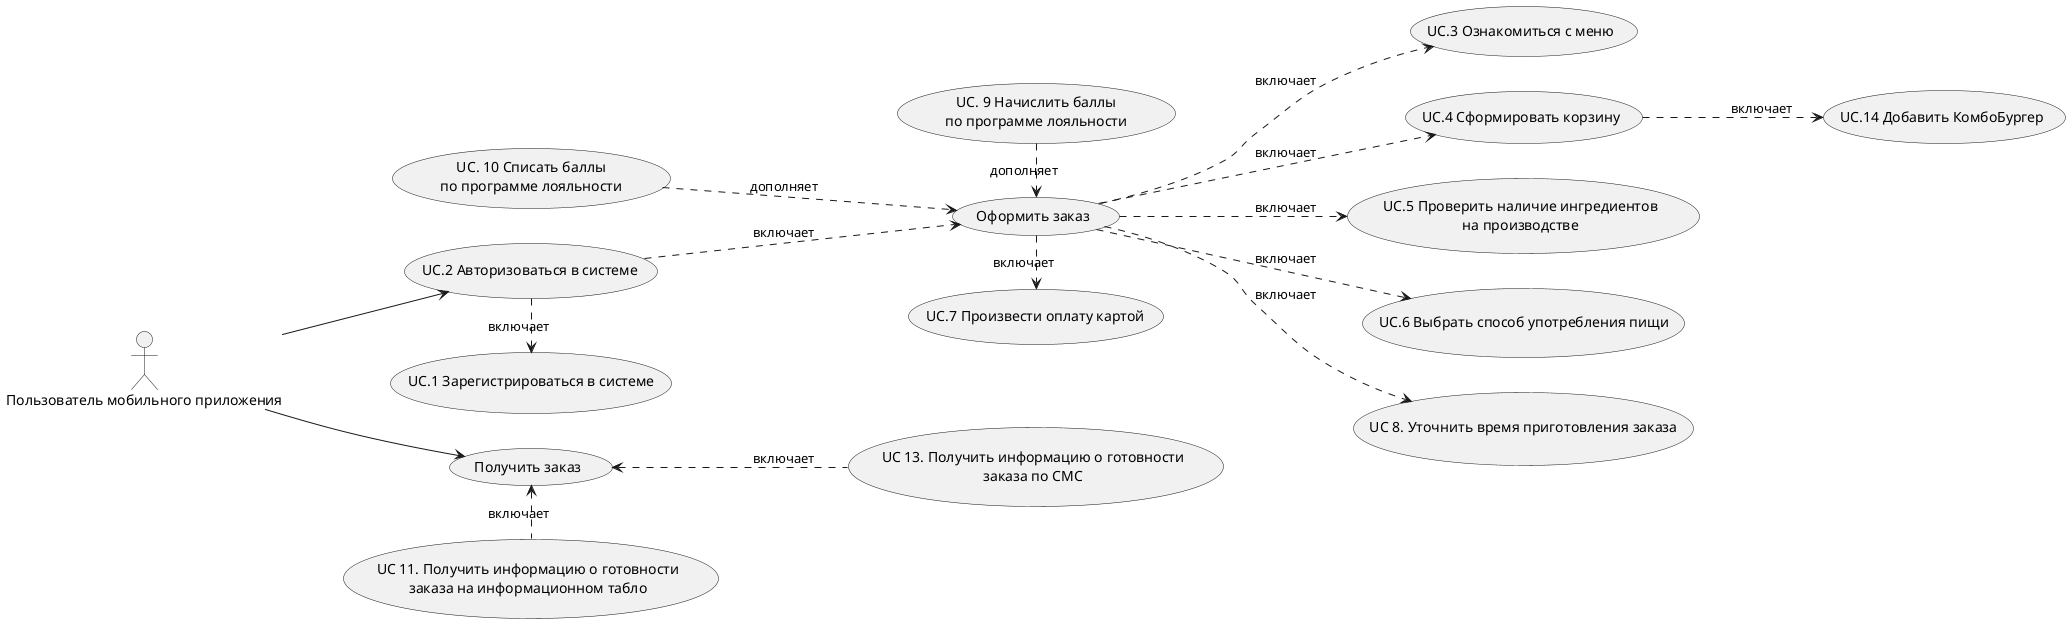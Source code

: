 
@startuml 04_USCASE
left to right direction
actor "Пользователь мобильного приложения" as User

usecase UC0 as "Оформить заказ"
usecase UC1 as "UC.1 Зарегистрироваться в системе"
usecase UC2 as "UC.2 Авторизоваться в системе"
usecase UC3 as "UC.3 Ознакомиться с меню"
usecase UC4 as "UC.4 Сформировать корзину"
usecase UC4a as "UC.14 Добавить КомбоБургер"
usecase UC5 as "UC.5 Проверить наличие ингредиентов 
на производстве"
usecase UC6 as "UC.6 Выбрать способ употребления пищи"
usecase UC7 as "UC.7 Произвести оплату картой"
usecase UC8 as "UC 8. Уточнить время приготовления заказа"
usecase UC9 as "UC. 9 Начислить баллы
по программе лояльности"
usecase UC10 as "UC. 10 Списать баллы 
по программе лояльности"
usecase UC11 as "UC 11. Получить информацию о готовности 
заказа на информационном табло"
usecase UC13 as "UC 13. Получить информацию о готовности 
заказа по СМС"
usecase UC14 as "Получить заказ"
  User--> UC2
  UC2.> UC1 : включает
  UC2 .-> UC0  : включает
  User --> UC14
  UC14 <.  UC11: включает
  UC14 <..  UC13: включает
  UC9 .> UC0 : дополняет
  UC10 ..> UC0 : дополняет
  UC0 ..>  UC3: включает
  UC0 ..>  UC4: включает
  UC4 ..>  UC4a: включает
  UC0 ..>  UC5: включает
  UC0 ..>  UC6: включает
  UC0 ..>  UC8: включает
  UC0 .>  UC7: включает
@enduml


@startuml 02_USCASE
actor "Работник производства" as Worker
usecase UC30 as "Авторизоваться в системе"
usecase UC31 as "Настройка линий"
usecase UC32 as "Просмотр тех состояния роботов"
usecase UC33 as "Отслеживание ингредиентов и 
отходов на производстве"
usecase UC34 as "Отслеживание 
срока годности ингредиентов на производстве"

Worker--> UC30  
    UC30 ..>  UC31: включает  
    UC31 ..>  UC32: включает   
    UC31 ..>  UC33: включает  
    UC31 ..>  UC34: включает      
@enduml
 
@startuml 01_USCASE   
actor "Менеджер по ассортименту" as ManagerA
usecase UC40 as "Авторизоваться в системе"
usecase UC41 as "Внесение информации по новым позициям в меню"
usecase UC42 as "Изменение цен"
usecase UC43 as "Внесение инф-ии 
по маркетинговым акциям"
usecase UC44 as "Настройка
комплексных предложений"
usecase UC45 as "Настройка
технологических карт"

ManagerA--> UC40  
    UC40 ..>  UC41: включает  
    UC41 ..>  UC42: включает   
    UC41 ..>  UC43: включает  
    UC41 ..>  UC44: включает 
    UC41 ..>  UC45: включает 
@enduml 

@startuml 03_USCASE
actor "Менеджера на гостеприимстве" as Manager
usecase UC20 as "Авторизоваться в системе"
usecase UC21 as "Оформить отказ от покупки"  
usecase UC22 as "Возврат наличных" 
usecase UC23 as "Возврат безналичный" 
usecase UC24 as "Отслеживание информации 
о сбоях и ошибках"  
  
Manager--> UC20  
    UC20 ..>  UC21: включает  
    UC20 ..>  UC24: включает   
    UC21 <.. UC22 : дополняет
    UC21 <. UC23 : дополняет    
@enduml    